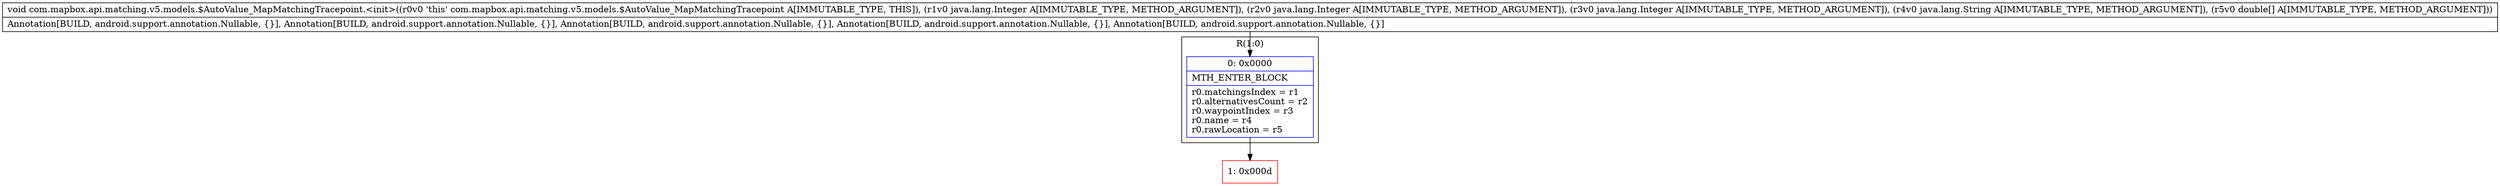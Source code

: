 digraph "CFG forcom.mapbox.api.matching.v5.models.$AutoValue_MapMatchingTracepoint.\<init\>(Ljava\/lang\/Integer;Ljava\/lang\/Integer;Ljava\/lang\/Integer;Ljava\/lang\/String;[D)V" {
subgraph cluster_Region_982500054 {
label = "R(1:0)";
node [shape=record,color=blue];
Node_0 [shape=record,label="{0\:\ 0x0000|MTH_ENTER_BLOCK\l|r0.matchingsIndex = r1\lr0.alternativesCount = r2\lr0.waypointIndex = r3\lr0.name = r4\lr0.rawLocation = r5\l}"];
}
Node_1 [shape=record,color=red,label="{1\:\ 0x000d}"];
MethodNode[shape=record,label="{void com.mapbox.api.matching.v5.models.$AutoValue_MapMatchingTracepoint.\<init\>((r0v0 'this' com.mapbox.api.matching.v5.models.$AutoValue_MapMatchingTracepoint A[IMMUTABLE_TYPE, THIS]), (r1v0 java.lang.Integer A[IMMUTABLE_TYPE, METHOD_ARGUMENT]), (r2v0 java.lang.Integer A[IMMUTABLE_TYPE, METHOD_ARGUMENT]), (r3v0 java.lang.Integer A[IMMUTABLE_TYPE, METHOD_ARGUMENT]), (r4v0 java.lang.String A[IMMUTABLE_TYPE, METHOD_ARGUMENT]), (r5v0 double[] A[IMMUTABLE_TYPE, METHOD_ARGUMENT]))  | Annotation[BUILD, android.support.annotation.Nullable, \{\}], Annotation[BUILD, android.support.annotation.Nullable, \{\}], Annotation[BUILD, android.support.annotation.Nullable, \{\}], Annotation[BUILD, android.support.annotation.Nullable, \{\}], Annotation[BUILD, android.support.annotation.Nullable, \{\}]\l}"];
MethodNode -> Node_0;
Node_0 -> Node_1;
}

